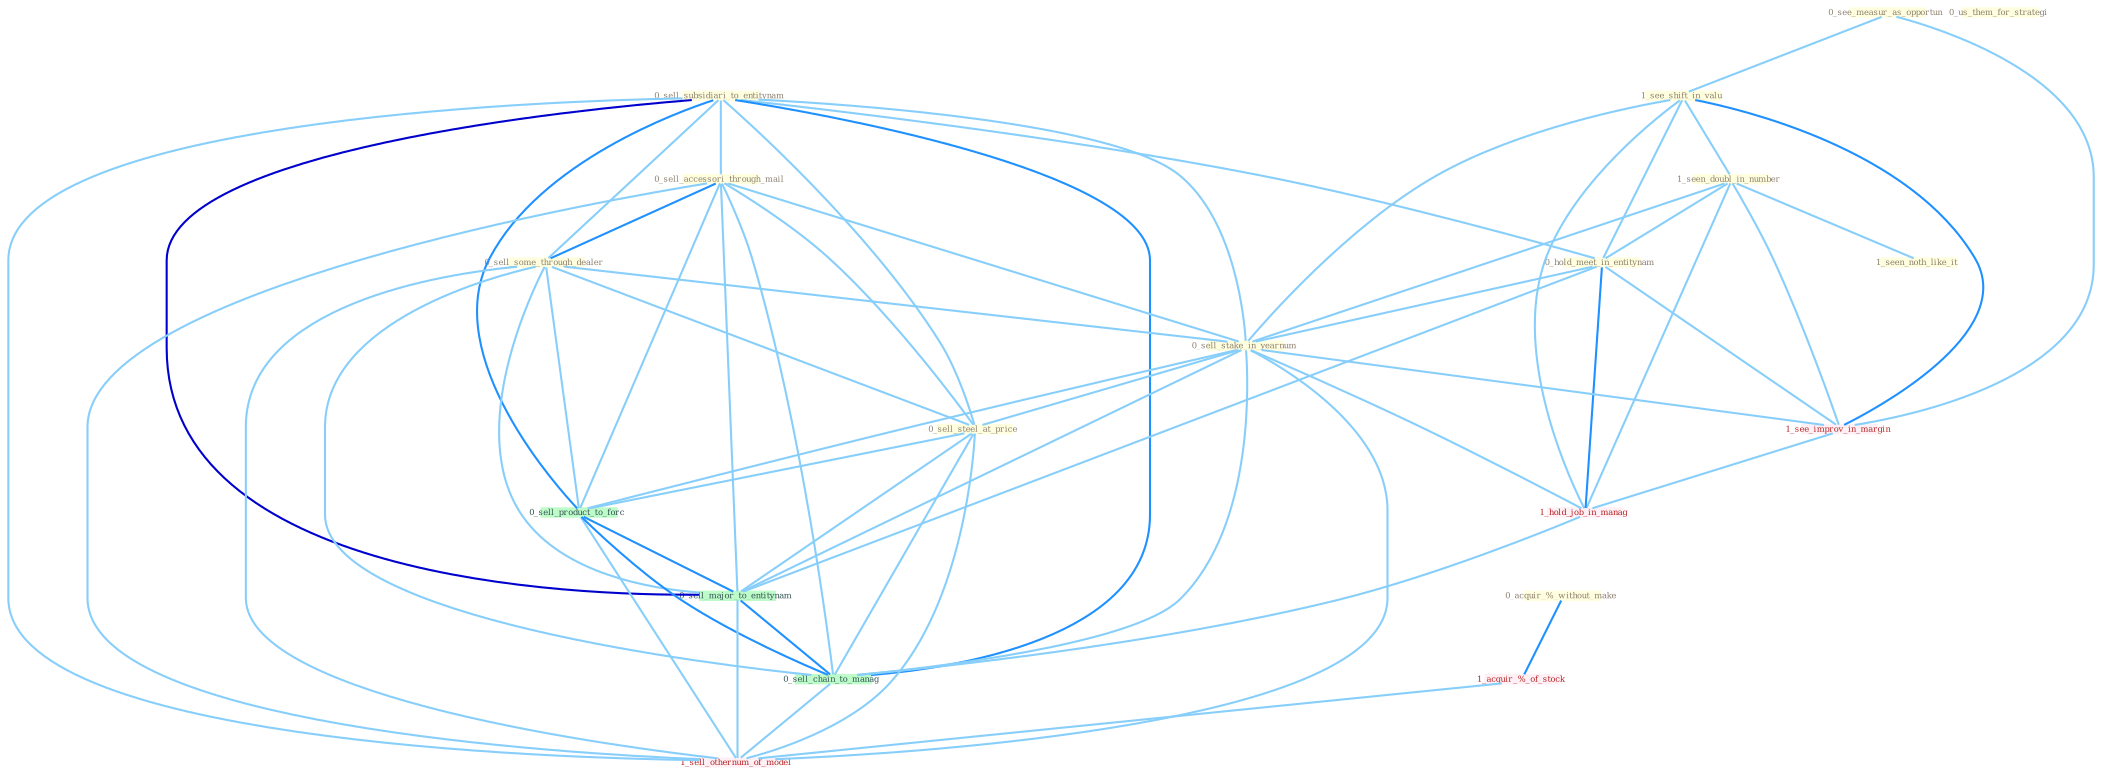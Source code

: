 Graph G{ 
    node
    [shape=polygon,style=filled,width=.5,height=.06,color="#BDFCC9",fixedsize=true,fontsize=4,
    fontcolor="#2f4f4f"];
    {node
    [color="#ffffe0", fontcolor="#8b7d6b"] "0_sell_subsidiari_to_entitynam " "0_see_measur_as_opportun " "0_acquir_%_without_make " "1_see_shift_in_valu " "1_seen_doubl_in_number " "0_sell_accessori_through_mail " "0_hold_meet_in_entitynam " "0_sell_some_through_dealer " "1_seen_noth_like_it " "0_sell_stake_in_yearnum " "0_sell_steel_at_price " "0_us_them_for_strategi "}
{node [color="#fff0f5", fontcolor="#b22222"] "1_see_improv_in_margin " "1_acquir_%_of_stock " "1_hold_job_in_manag " "1_sell_othernum_of_model "}
edge [color="#B0E2FF"];

	"0_sell_subsidiari_to_entitynam " -- "0_sell_accessori_through_mail " [w="1", color="#87cefa" ];
	"0_sell_subsidiari_to_entitynam " -- "0_hold_meet_in_entitynam " [w="1", color="#87cefa" ];
	"0_sell_subsidiari_to_entitynam " -- "0_sell_some_through_dealer " [w="1", color="#87cefa" ];
	"0_sell_subsidiari_to_entitynam " -- "0_sell_stake_in_yearnum " [w="1", color="#87cefa" ];
	"0_sell_subsidiari_to_entitynam " -- "0_sell_steel_at_price " [w="1", color="#87cefa" ];
	"0_sell_subsidiari_to_entitynam " -- "0_sell_product_to_forc " [w="2", color="#1e90ff" , len=0.8];
	"0_sell_subsidiari_to_entitynam " -- "0_sell_major_to_entitynam " [w="3", color="#0000cd" , len=0.6];
	"0_sell_subsidiari_to_entitynam " -- "0_sell_chain_to_manag " [w="2", color="#1e90ff" , len=0.8];
	"0_sell_subsidiari_to_entitynam " -- "1_sell_othernum_of_model " [w="1", color="#87cefa" ];
	"0_see_measur_as_opportun " -- "1_see_shift_in_valu " [w="1", color="#87cefa" ];
	"0_see_measur_as_opportun " -- "1_see_improv_in_margin " [w="1", color="#87cefa" ];
	"0_acquir_%_without_make " -- "1_acquir_%_of_stock " [w="2", color="#1e90ff" , len=0.8];
	"1_see_shift_in_valu " -- "1_seen_doubl_in_number " [w="1", color="#87cefa" ];
	"1_see_shift_in_valu " -- "0_hold_meet_in_entitynam " [w="1", color="#87cefa" ];
	"1_see_shift_in_valu " -- "0_sell_stake_in_yearnum " [w="1", color="#87cefa" ];
	"1_see_shift_in_valu " -- "1_see_improv_in_margin " [w="2", color="#1e90ff" , len=0.8];
	"1_see_shift_in_valu " -- "1_hold_job_in_manag " [w="1", color="#87cefa" ];
	"1_seen_doubl_in_number " -- "0_hold_meet_in_entitynam " [w="1", color="#87cefa" ];
	"1_seen_doubl_in_number " -- "1_seen_noth_like_it " [w="1", color="#87cefa" ];
	"1_seen_doubl_in_number " -- "0_sell_stake_in_yearnum " [w="1", color="#87cefa" ];
	"1_seen_doubl_in_number " -- "1_see_improv_in_margin " [w="1", color="#87cefa" ];
	"1_seen_doubl_in_number " -- "1_hold_job_in_manag " [w="1", color="#87cefa" ];
	"0_sell_accessori_through_mail " -- "0_sell_some_through_dealer " [w="2", color="#1e90ff" , len=0.8];
	"0_sell_accessori_through_mail " -- "0_sell_stake_in_yearnum " [w="1", color="#87cefa" ];
	"0_sell_accessori_through_mail " -- "0_sell_steel_at_price " [w="1", color="#87cefa" ];
	"0_sell_accessori_through_mail " -- "0_sell_product_to_forc " [w="1", color="#87cefa" ];
	"0_sell_accessori_through_mail " -- "0_sell_major_to_entitynam " [w="1", color="#87cefa" ];
	"0_sell_accessori_through_mail " -- "0_sell_chain_to_manag " [w="1", color="#87cefa" ];
	"0_sell_accessori_through_mail " -- "1_sell_othernum_of_model " [w="1", color="#87cefa" ];
	"0_hold_meet_in_entitynam " -- "0_sell_stake_in_yearnum " [w="1", color="#87cefa" ];
	"0_hold_meet_in_entitynam " -- "1_see_improv_in_margin " [w="1", color="#87cefa" ];
	"0_hold_meet_in_entitynam " -- "1_hold_job_in_manag " [w="2", color="#1e90ff" , len=0.8];
	"0_hold_meet_in_entitynam " -- "0_sell_major_to_entitynam " [w="1", color="#87cefa" ];
	"0_sell_some_through_dealer " -- "0_sell_stake_in_yearnum " [w="1", color="#87cefa" ];
	"0_sell_some_through_dealer " -- "0_sell_steel_at_price " [w="1", color="#87cefa" ];
	"0_sell_some_through_dealer " -- "0_sell_product_to_forc " [w="1", color="#87cefa" ];
	"0_sell_some_through_dealer " -- "0_sell_major_to_entitynam " [w="1", color="#87cefa" ];
	"0_sell_some_through_dealer " -- "0_sell_chain_to_manag " [w="1", color="#87cefa" ];
	"0_sell_some_through_dealer " -- "1_sell_othernum_of_model " [w="1", color="#87cefa" ];
	"0_sell_stake_in_yearnum " -- "0_sell_steel_at_price " [w="1", color="#87cefa" ];
	"0_sell_stake_in_yearnum " -- "1_see_improv_in_margin " [w="1", color="#87cefa" ];
	"0_sell_stake_in_yearnum " -- "1_hold_job_in_manag " [w="1", color="#87cefa" ];
	"0_sell_stake_in_yearnum " -- "0_sell_product_to_forc " [w="1", color="#87cefa" ];
	"0_sell_stake_in_yearnum " -- "0_sell_major_to_entitynam " [w="1", color="#87cefa" ];
	"0_sell_stake_in_yearnum " -- "0_sell_chain_to_manag " [w="1", color="#87cefa" ];
	"0_sell_stake_in_yearnum " -- "1_sell_othernum_of_model " [w="1", color="#87cefa" ];
	"0_sell_steel_at_price " -- "0_sell_product_to_forc " [w="1", color="#87cefa" ];
	"0_sell_steel_at_price " -- "0_sell_major_to_entitynam " [w="1", color="#87cefa" ];
	"0_sell_steel_at_price " -- "0_sell_chain_to_manag " [w="1", color="#87cefa" ];
	"0_sell_steel_at_price " -- "1_sell_othernum_of_model " [w="1", color="#87cefa" ];
	"1_see_improv_in_margin " -- "1_hold_job_in_manag " [w="1", color="#87cefa" ];
	"1_acquir_%_of_stock " -- "1_sell_othernum_of_model " [w="1", color="#87cefa" ];
	"1_hold_job_in_manag " -- "0_sell_chain_to_manag " [w="1", color="#87cefa" ];
	"0_sell_product_to_forc " -- "0_sell_major_to_entitynam " [w="2", color="#1e90ff" , len=0.8];
	"0_sell_product_to_forc " -- "0_sell_chain_to_manag " [w="2", color="#1e90ff" , len=0.8];
	"0_sell_product_to_forc " -- "1_sell_othernum_of_model " [w="1", color="#87cefa" ];
	"0_sell_major_to_entitynam " -- "0_sell_chain_to_manag " [w="2", color="#1e90ff" , len=0.8];
	"0_sell_major_to_entitynam " -- "1_sell_othernum_of_model " [w="1", color="#87cefa" ];
	"0_sell_chain_to_manag " -- "1_sell_othernum_of_model " [w="1", color="#87cefa" ];
}